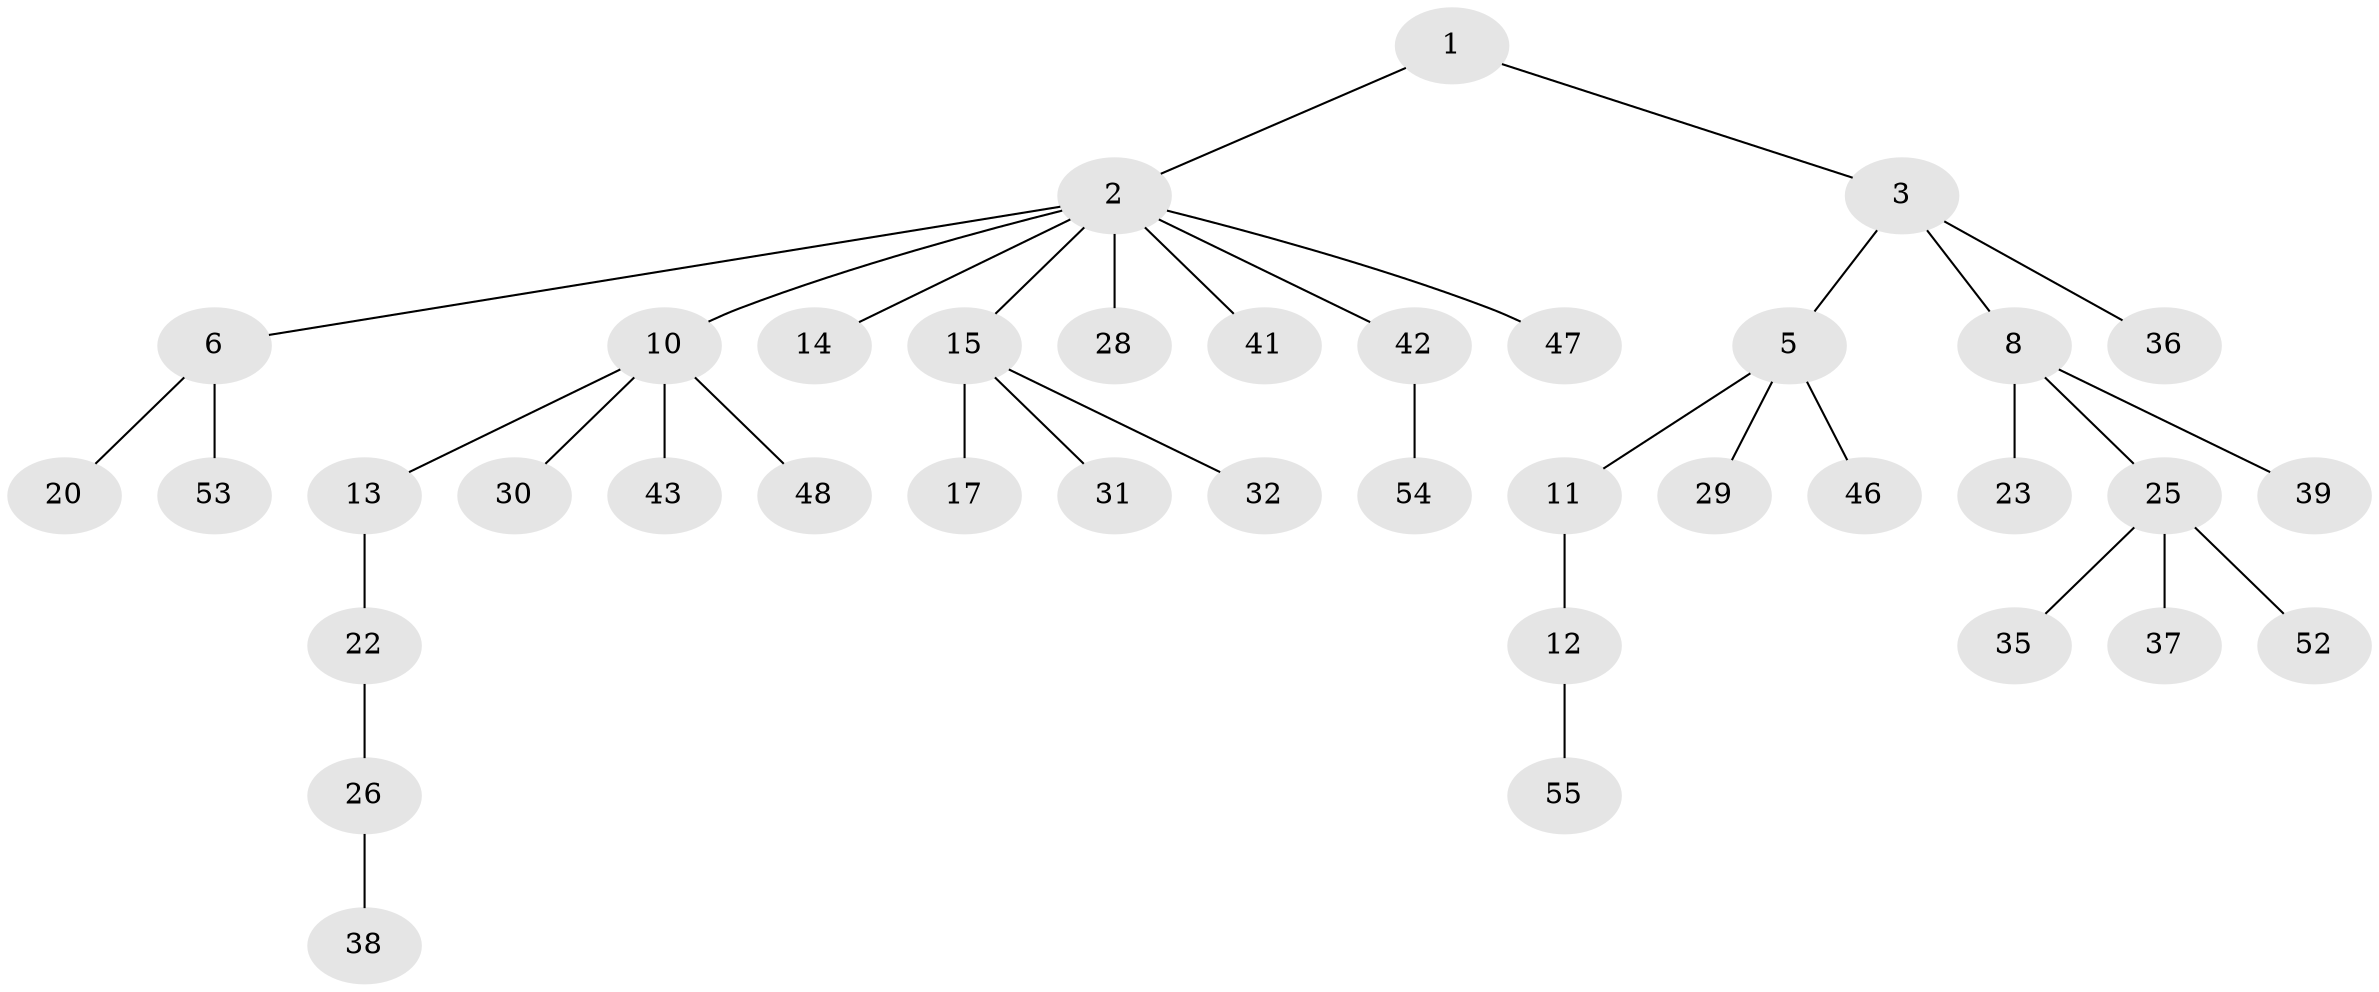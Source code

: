 // Generated by graph-tools (version 1.1) at 2025/52/02/27/25 19:52:11]
// undirected, 38 vertices, 37 edges
graph export_dot {
graph [start="1"]
  node [color=gray90,style=filled];
  1 [super="+21"];
  2 [super="+9"];
  3 [super="+4"];
  5 [super="+7"];
  6 [super="+18"];
  8 [super="+33"];
  10 [super="+45"];
  11 [super="+16"];
  12 [super="+51"];
  13 [super="+19"];
  14;
  15 [super="+34"];
  17;
  20;
  22;
  23 [super="+24"];
  25 [super="+27"];
  26 [super="+40"];
  28;
  29;
  30 [super="+49"];
  31;
  32;
  35;
  36;
  37;
  38 [super="+50"];
  39 [super="+44"];
  41;
  42;
  43;
  46 [super="+57"];
  47;
  48;
  52;
  53;
  54 [super="+56"];
  55;
  1 -- 2;
  1 -- 3;
  2 -- 6;
  2 -- 10;
  2 -- 41;
  2 -- 47;
  2 -- 42;
  2 -- 28;
  2 -- 14;
  2 -- 15;
  3 -- 5;
  3 -- 8;
  3 -- 36;
  5 -- 11;
  5 -- 29;
  5 -- 46;
  6 -- 20;
  6 -- 53;
  8 -- 23;
  8 -- 25;
  8 -- 39;
  10 -- 13;
  10 -- 30;
  10 -- 43;
  10 -- 48;
  11 -- 12;
  12 -- 55;
  13 -- 22;
  15 -- 17;
  15 -- 31;
  15 -- 32;
  22 -- 26;
  25 -- 52;
  25 -- 35;
  25 -- 37;
  26 -- 38;
  42 -- 54;
}
